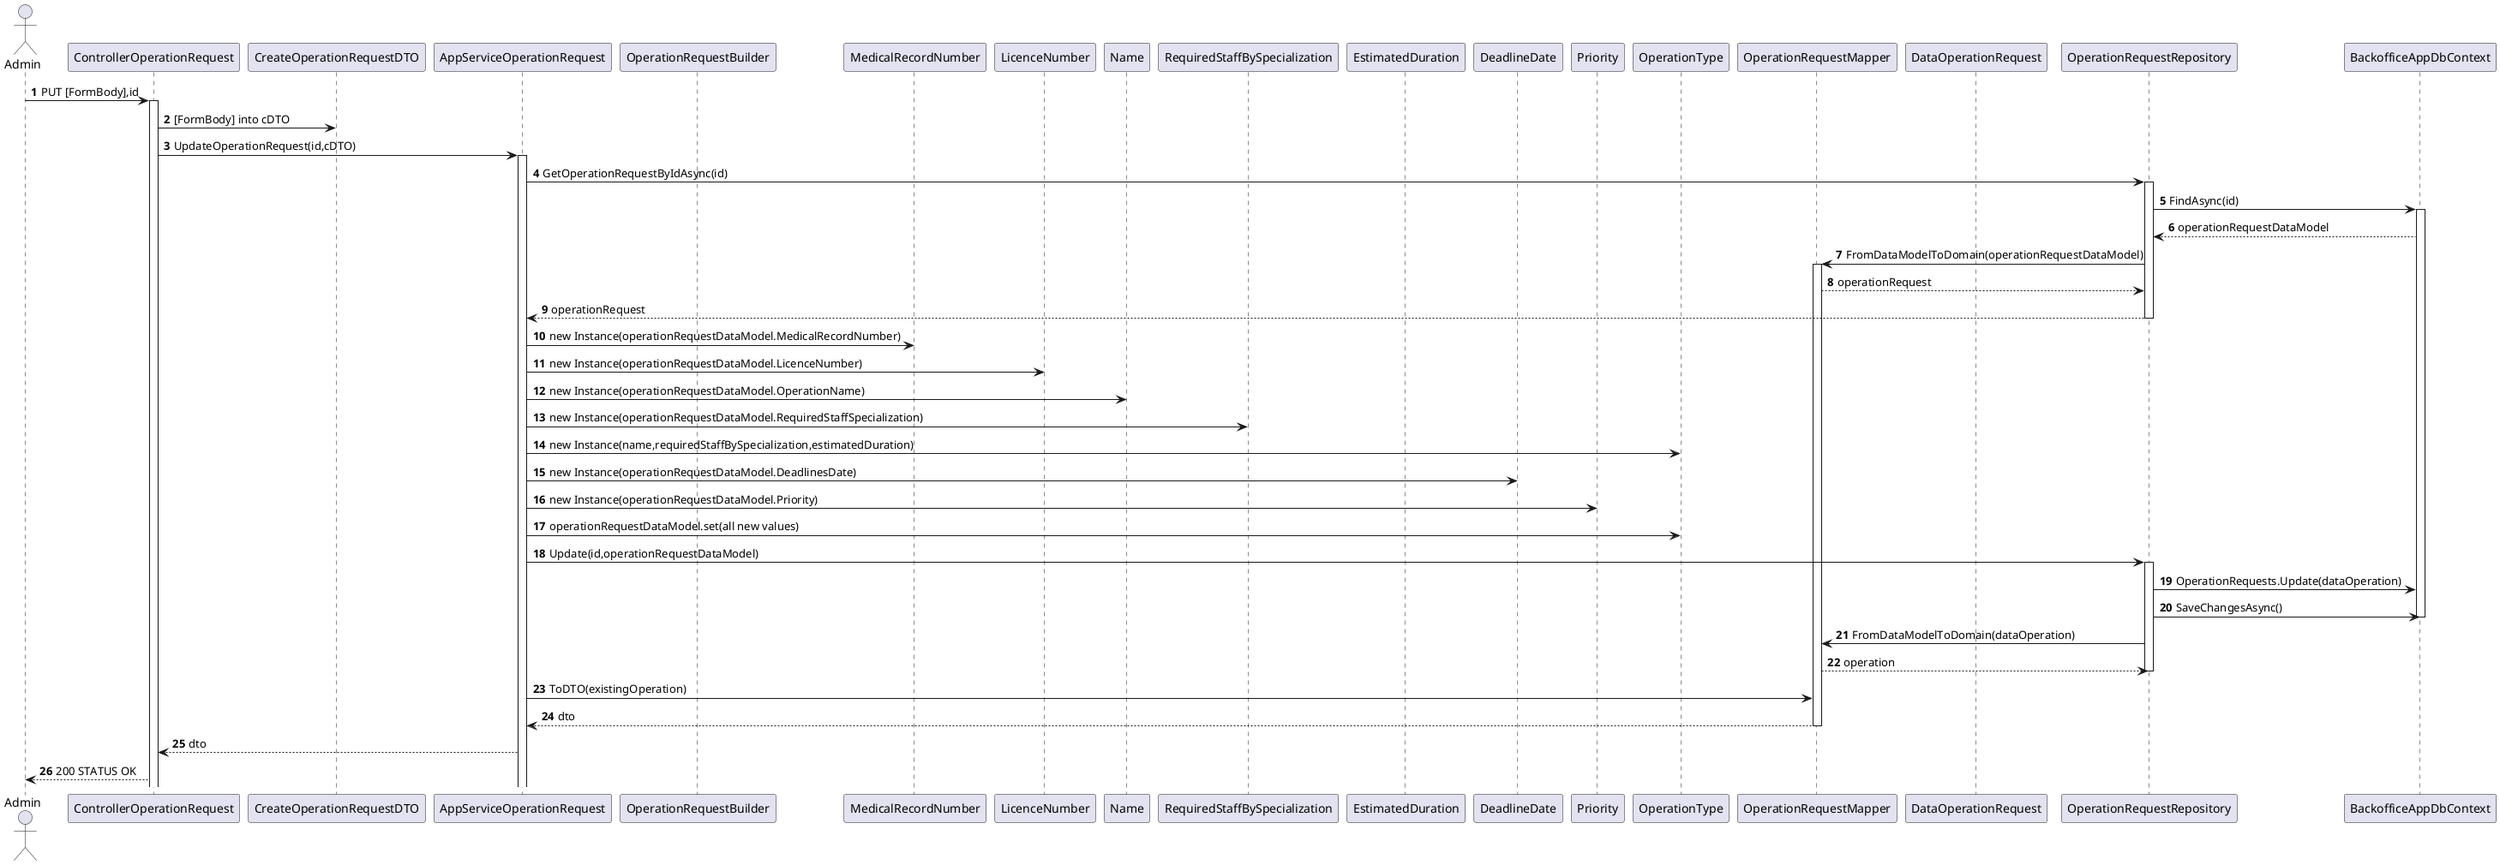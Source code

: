 @startuml
'https://plantuml.com/sequence-diagram

autonumber

actor "Admin" as adm


participant ControllerOperationRequest as ct
participant CreateOperationRequestDTO as cdto
participant AppServiceOperationRequest as service
participant OperationRequestBuilder as builder
participant MedicalRecordNumber as mrn
participant LicenceNumber as ln
participant OperationType as op
participant Name as name
participant RequiredStaffBySpecialization as rss
participant EstimatedDuration as ed
participant DeadlineDate as dd
participant Priority as pr
participant OperationRequest as op
participant OperationRequestMapper as mapper
participant DataOperationRequest as data
participant OperationRequestRepository as repository
participant BackofficeAppDbContext as db

adm -> ct: PUT [FormBody],id


activate ct
ct -> cdto : [FormBody] into cDTO
ct -> service : UpdateOperationRequest(id,cDTO)
activate service

service -> repository : GetOperationRequestByIdAsync(id)
activate repository
repository -> db : FindAsync(id)
activate db
db --> repository : operationRequestDataModel

repository -> mapper : FromDataModelToDomain(operationRequestDataModel)
activate mapper
mapper --> repository : operationRequest

repository --> service : operationRequest
deactivate repository

service -> mrn : new Instance(operationRequestDataModel.MedicalRecordNumber)
service -> ln : new Instance(operationRequestDataModel.LicenceNumber)
service -> name : new Instance(operationRequestDataModel.OperationName)
service -> rss : new Instance(operationRequestDataModel.RequiredStaffSpecialization)
service -> op : new Instance(name,requiredStaffBySpecialization,estimatedDuration)
service -> dd : new Instance(operationRequestDataModel.DeadlinesDate)
service -> pr : new Instance(operationRequestDataModel.Priority)
service -> op : operationRequestDataModel.set(all new values)
service -> repository : Update(id,operationRequestDataModel)
activate repository
repository -> db : OperationRequests.Update(dataOperation)
repository -> db : SaveChangesAsync()
deactivate db
repository -> mapper : FromDataModelToDomain(dataOperation)

mapper --> repository : operation

deactivate repository
service -> mapper : ToDTO(existingOperation)
mapper --> service : dto
deactivate mapper 
service --> ct : dto
ct --> adm : 200 STATUS OK







@enduml